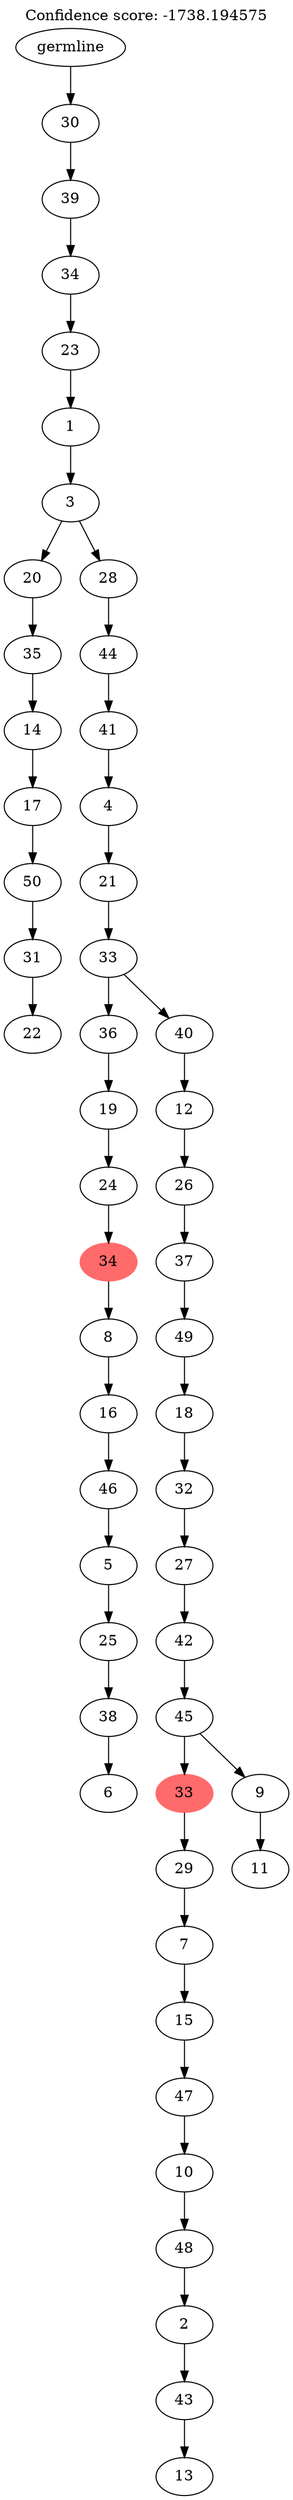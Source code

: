 digraph g {
	"51" -> "52";
	"52" [label="22"];
	"50" -> "51";
	"51" [label="31"];
	"49" -> "50";
	"50" [label="50"];
	"48" -> "49";
	"49" [label="17"];
	"47" -> "48";
	"48" [label="14"];
	"46" -> "47";
	"47" [label="35"];
	"44" -> "45";
	"45" [label="6"];
	"43" -> "44";
	"44" [label="38"];
	"42" -> "43";
	"43" [label="25"];
	"41" -> "42";
	"42" [label="5"];
	"40" -> "41";
	"41" [label="46"];
	"39" -> "40";
	"40" [label="16"];
	"38" -> "39";
	"39" [label="8"];
	"37" -> "38";
	"38" [color=indianred1, style=filled, label="34"];
	"36" -> "37";
	"37" [label="24"];
	"35" -> "36";
	"36" [label="19"];
	"33" -> "34";
	"34" [label="13"];
	"32" -> "33";
	"33" [label="43"];
	"31" -> "32";
	"32" [label="2"];
	"30" -> "31";
	"31" [label="48"];
	"29" -> "30";
	"30" [label="10"];
	"28" -> "29";
	"29" [label="47"];
	"27" -> "28";
	"28" [label="15"];
	"26" -> "27";
	"27" [label="7"];
	"25" -> "26";
	"26" [label="29"];
	"23" -> "24";
	"24" [label="11"];
	"22" -> "23";
	"23" [label="9"];
	"22" -> "25";
	"25" [color=indianred1, style=filled, label="33"];
	"21" -> "22";
	"22" [label="45"];
	"20" -> "21";
	"21" [label="42"];
	"19" -> "20";
	"20" [label="27"];
	"18" -> "19";
	"19" [label="32"];
	"17" -> "18";
	"18" [label="18"];
	"16" -> "17";
	"17" [label="49"];
	"15" -> "16";
	"16" [label="37"];
	"14" -> "15";
	"15" [label="26"];
	"13" -> "14";
	"14" [label="12"];
	"12" -> "13";
	"13" [label="40"];
	"12" -> "35";
	"35" [label="36"];
	"11" -> "12";
	"12" [label="33"];
	"10" -> "11";
	"11" [label="21"];
	"9" -> "10";
	"10" [label="4"];
	"8" -> "9";
	"9" [label="41"];
	"7" -> "8";
	"8" [label="44"];
	"6" -> "7";
	"7" [label="28"];
	"6" -> "46";
	"46" [label="20"];
	"5" -> "6";
	"6" [label="3"];
	"4" -> "5";
	"5" [label="1"];
	"3" -> "4";
	"4" [label="23"];
	"2" -> "3";
	"3" [label="34"];
	"1" -> "2";
	"2" [label="39"];
	"0" -> "1";
	"1" [label="30"];
	"0" [label="germline"];
	labelloc="t";
	label="Confidence score: -1738.194575";
}
